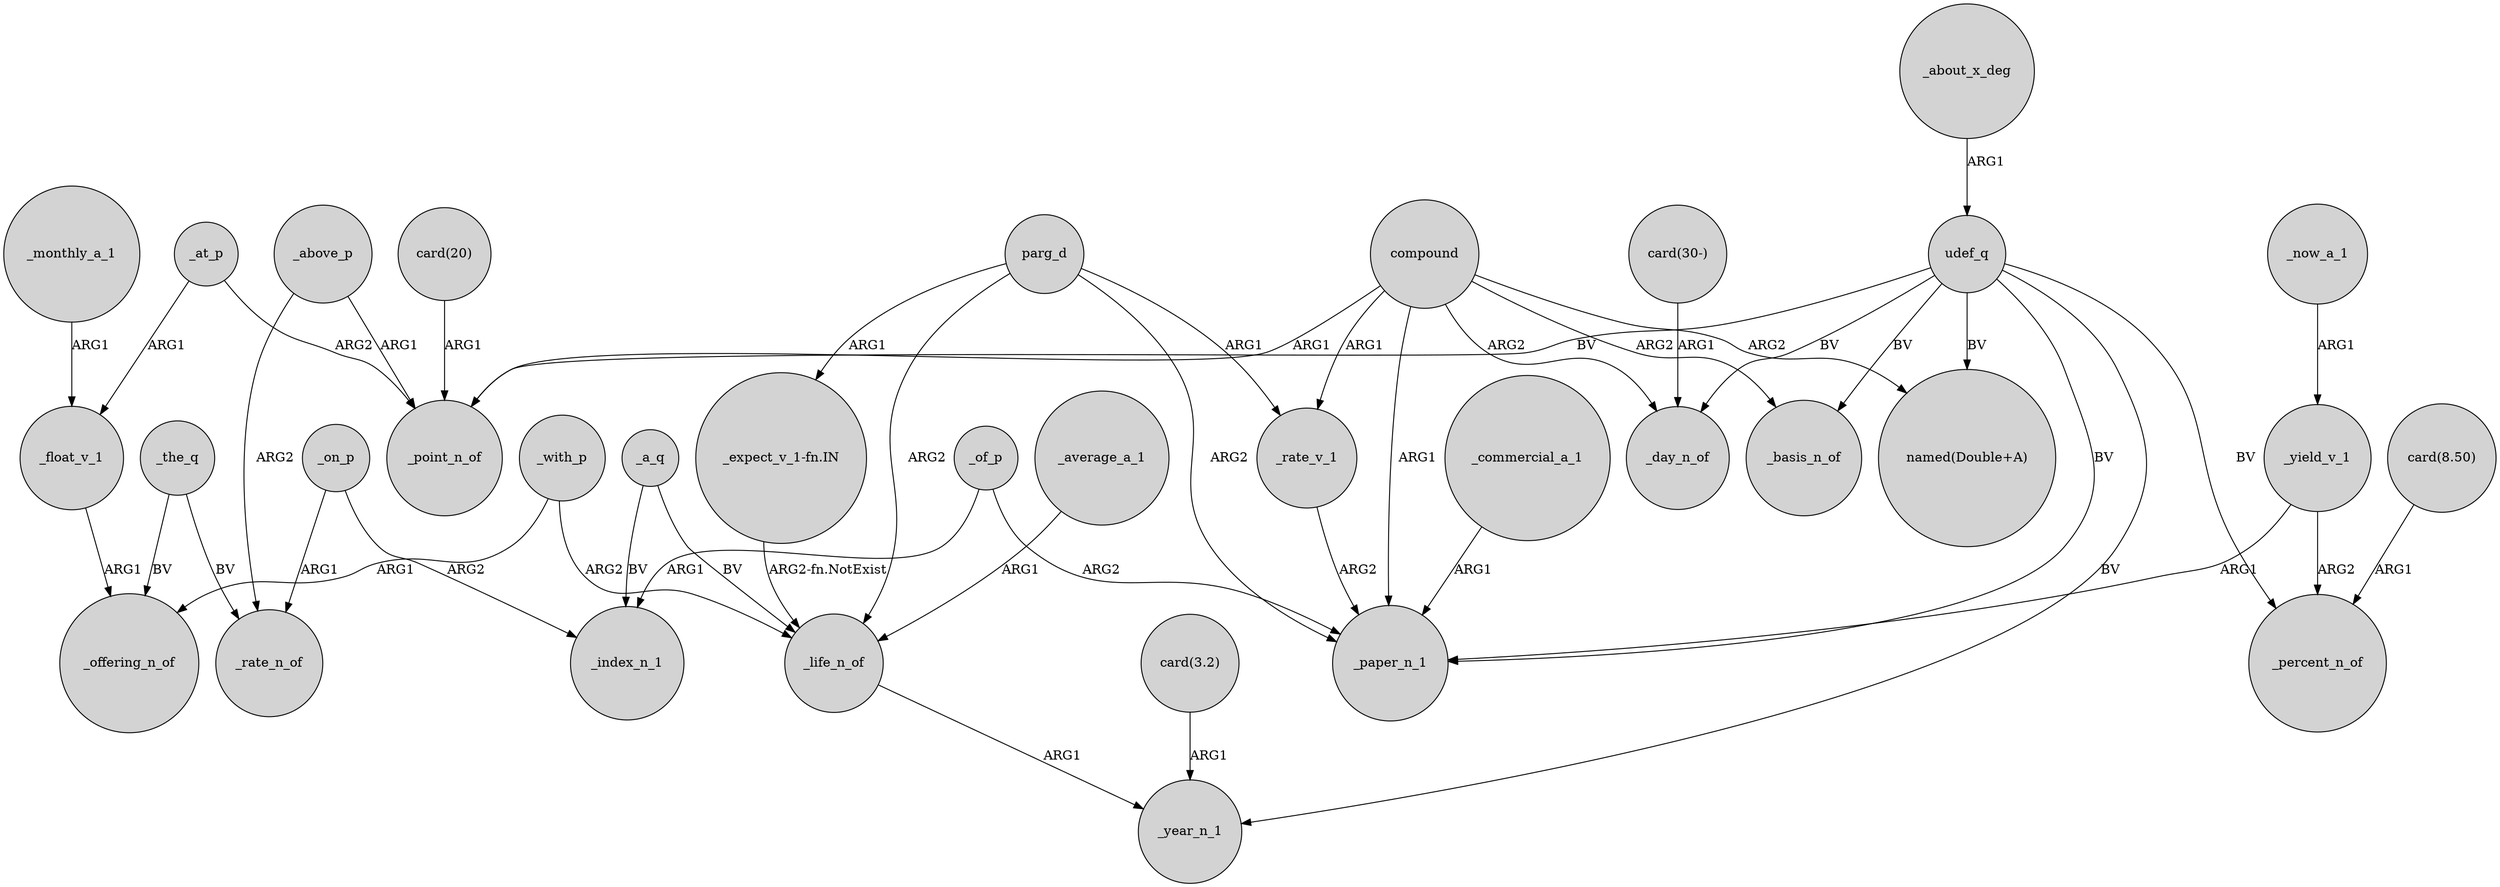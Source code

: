 digraph {
	node [shape=circle style=filled]
	"card(20)" -> _point_n_of [label=ARG1]
	_a_q -> _index_n_1 [label=BV]
	_above_p -> _point_n_of [label=ARG1]
	parg_d -> _rate_v_1 [label=ARG1]
	udef_q -> _point_n_of [label=BV]
	compound -> _paper_n_1 [label=ARG1]
	compound -> _day_n_of [label=ARG2]
	compound -> _rate_v_1 [label=ARG1]
	_of_p -> _index_n_1 [label=ARG1]
	udef_q -> _day_n_of [label=BV]
	"card(30-)" -> _day_n_of [label=ARG1]
	_of_p -> _paper_n_1 [label=ARG2]
	parg_d -> _paper_n_1 [label=ARG2]
	_about_x_deg -> udef_q [label=ARG1]
	_the_q -> _rate_n_of [label=BV]
	"card(8.50)" -> _percent_n_of [label=ARG1]
	_yield_v_1 -> _paper_n_1 [label=ARG1]
	_life_n_of -> _year_n_1 [label=ARG1]
	parg_d -> _life_n_of [label=ARG2]
	_at_p -> _float_v_1 [label=ARG1]
	_rate_v_1 -> _paper_n_1 [label=ARG2]
	compound -> _point_n_of [label=ARG1]
	"card(3.2)" -> _year_n_1 [label=ARG1]
	_with_p -> _offering_n_of [label=ARG1]
	_on_p -> _index_n_1 [label=ARG2]
	parg_d -> "_expect_v_1-fn.IN" [label=ARG1]
	_commercial_a_1 -> _paper_n_1 [label=ARG1]
	_at_p -> _point_n_of [label=ARG2]
	_now_a_1 -> _yield_v_1 [label=ARG1]
	_a_q -> _life_n_of [label=BV]
	_yield_v_1 -> _percent_n_of [label=ARG2]
	compound -> _basis_n_of [label=ARG2]
	udef_q -> _paper_n_1 [label=BV]
	udef_q -> _basis_n_of [label=BV]
	compound -> "named(Double+A)" [label=ARG2]
	udef_q -> "named(Double+A)" [label=BV]
	udef_q -> _year_n_1 [label=BV]
	_float_v_1 -> _offering_n_of [label=ARG1]
	_above_p -> _rate_n_of [label=ARG2]
	udef_q -> _percent_n_of [label=BV]
	_average_a_1 -> _life_n_of [label=ARG1]
	_on_p -> _rate_n_of [label=ARG1]
	_monthly_a_1 -> _float_v_1 [label=ARG1]
	_with_p -> _life_n_of [label=ARG2]
	_the_q -> _offering_n_of [label=BV]
	"_expect_v_1-fn.IN" -> _life_n_of [label="ARG2-fn.NotExist"]
}
